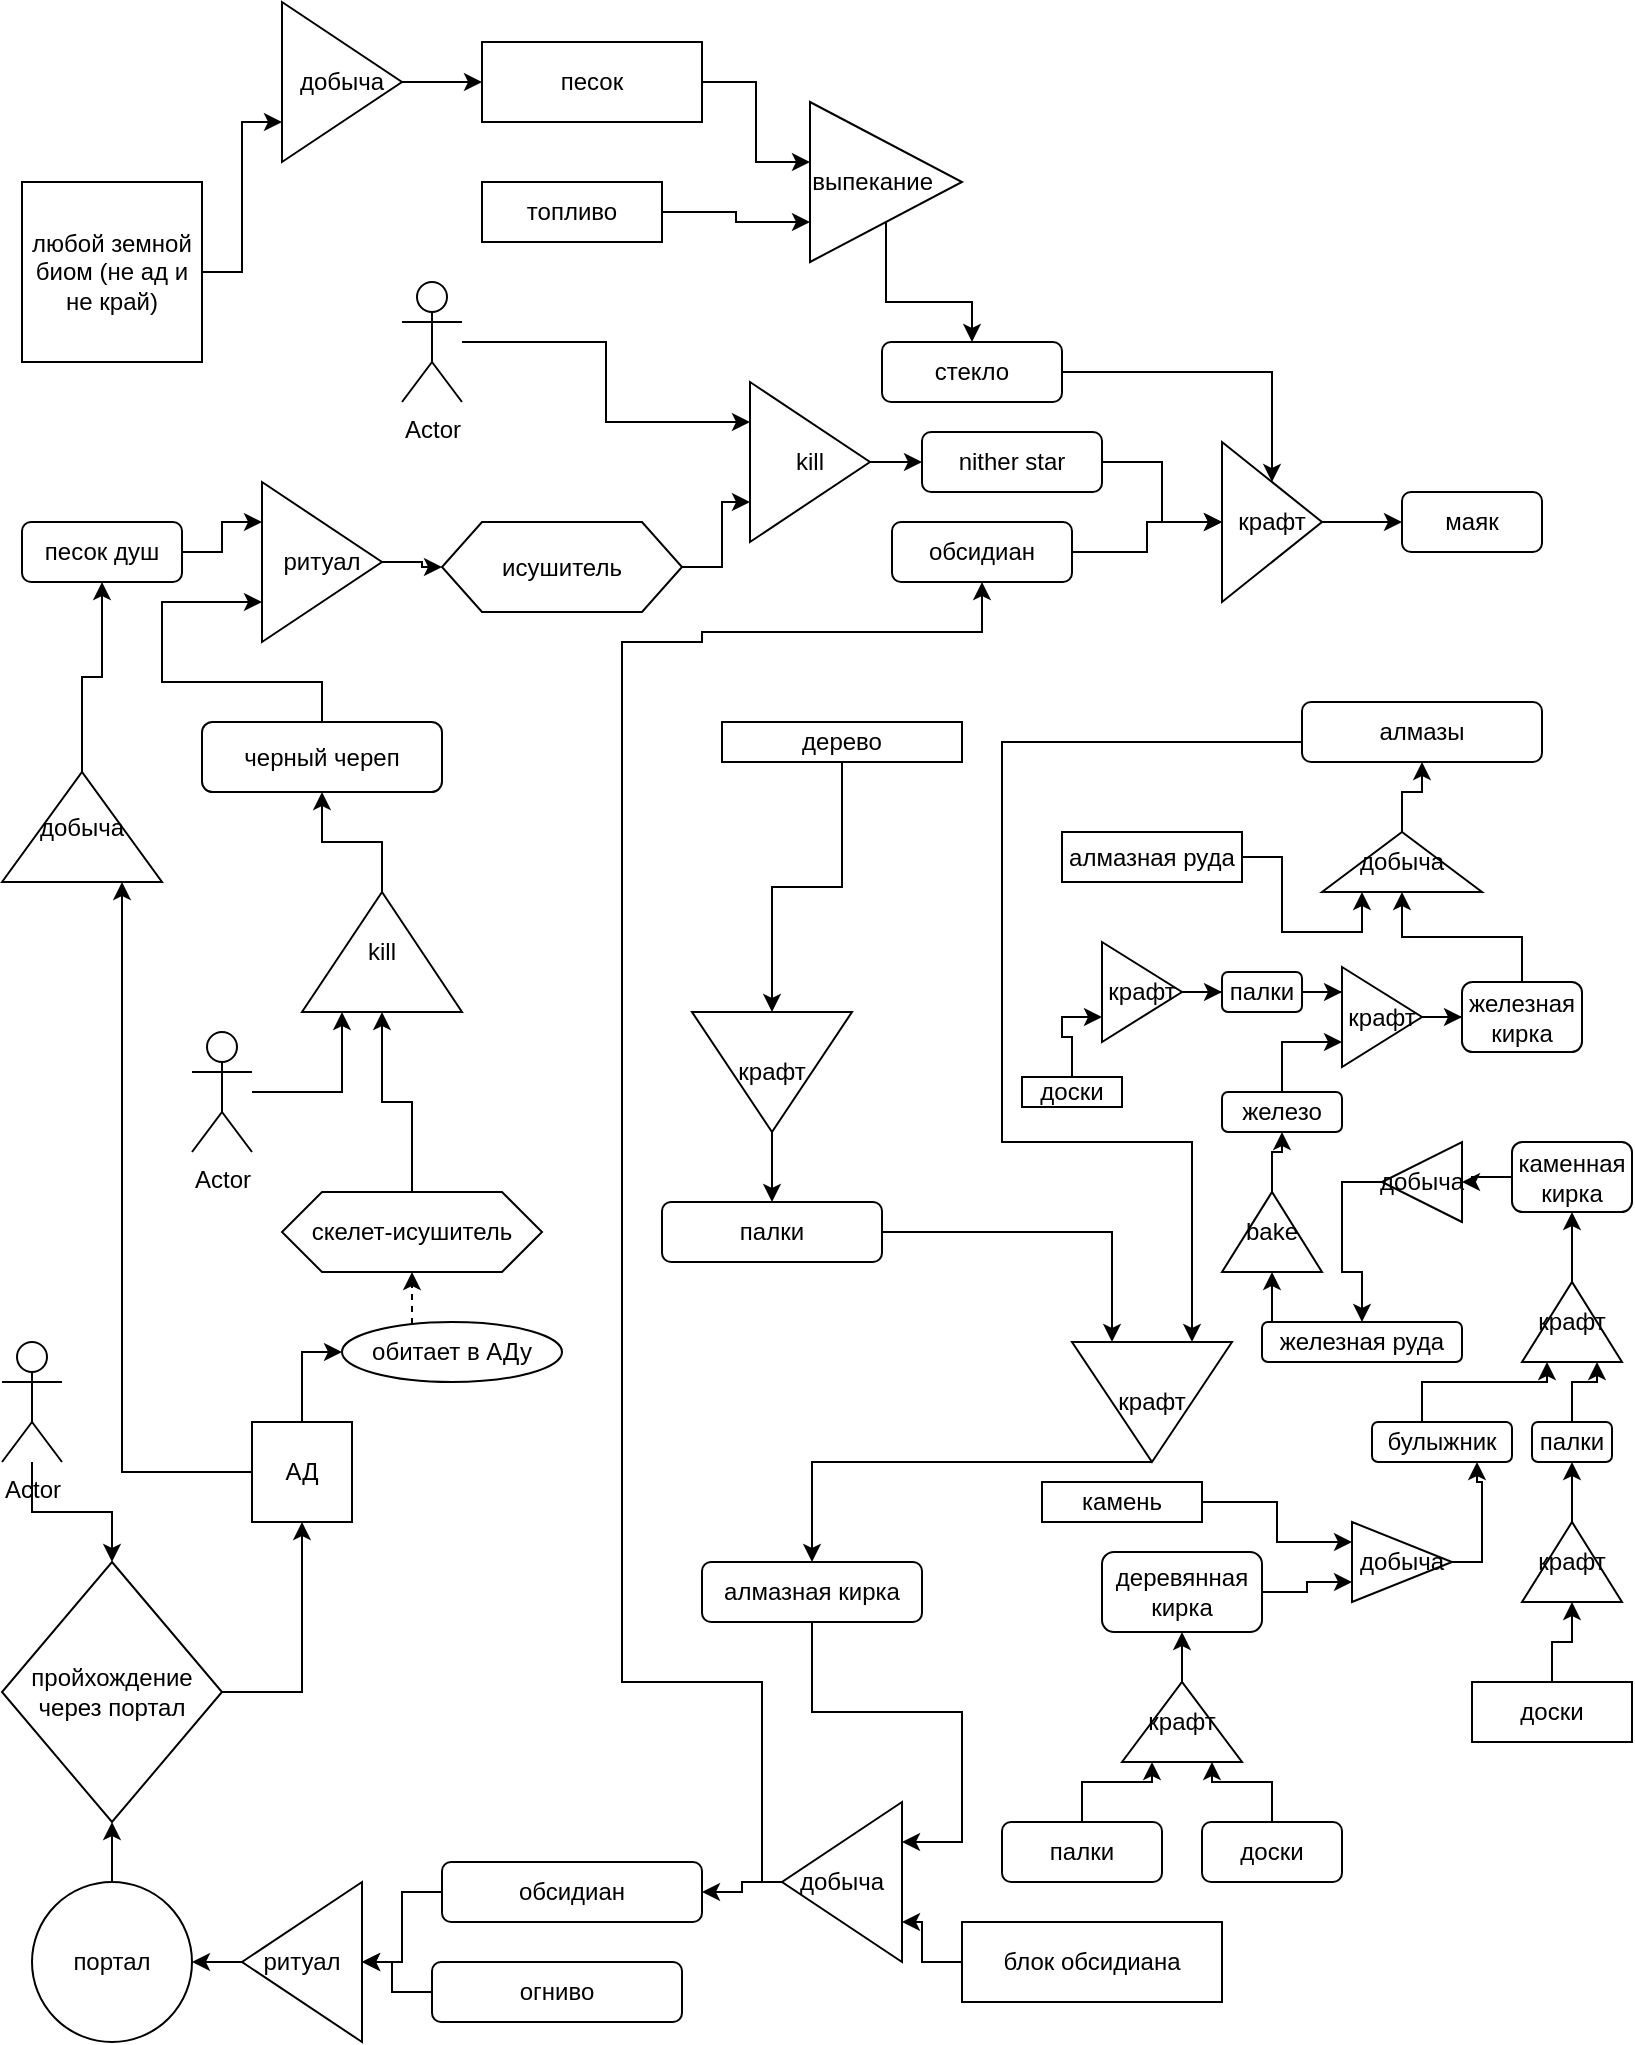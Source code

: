 <mxfile version="20.4.0" type="gitlab">
  <diagram id="xw0xPURF_AsxtJQ--ScD" name="Page-1">
    <mxGraphModel dx="1102" dy="628" grid="1" gridSize="10" guides="1" tooltips="1" connect="1" arrows="1" fold="1" page="1" pageScale="1" pageWidth="827" pageHeight="1169" math="0" shadow="0">
      <root>
        <mxCell id="0" />
        <mxCell id="1" parent="0" />
        <mxCell id="RQPfIWT2WccuBX4CPapm-1" value="маяк" style="rounded=1;whiteSpace=wrap;html=1;" vertex="1" parent="1">
          <mxGeometry x="710" y="255" width="70" height="30" as="geometry" />
        </mxCell>
        <mxCell id="RQPfIWT2WccuBX4CPapm-6" style="edgeStyle=orthogonalEdgeStyle;rounded=0;orthogonalLoop=1;jettySize=auto;html=1;" edge="1" parent="1" source="RQPfIWT2WccuBX4CPapm-2" target="RQPfIWT2WccuBX4CPapm-5">
          <mxGeometry relative="1" as="geometry" />
        </mxCell>
        <mxCell id="RQPfIWT2WccuBX4CPapm-2" value="стекло" style="rounded=1;whiteSpace=wrap;html=1;" vertex="1" parent="1">
          <mxGeometry x="450" y="180" width="90" height="30" as="geometry" />
        </mxCell>
        <mxCell id="RQPfIWT2WccuBX4CPapm-7" style="edgeStyle=orthogonalEdgeStyle;rounded=0;orthogonalLoop=1;jettySize=auto;html=1;" edge="1" parent="1" source="RQPfIWT2WccuBX4CPapm-3" target="RQPfIWT2WccuBX4CPapm-5">
          <mxGeometry relative="1" as="geometry">
            <mxPoint x="610" y="275" as="targetPoint" />
          </mxGeometry>
        </mxCell>
        <mxCell id="RQPfIWT2WccuBX4CPapm-3" value="nither star" style="rounded=1;whiteSpace=wrap;html=1;" vertex="1" parent="1">
          <mxGeometry x="470" y="225" width="90" height="30" as="geometry" />
        </mxCell>
        <mxCell id="RQPfIWT2WccuBX4CPapm-8" style="edgeStyle=orthogonalEdgeStyle;rounded=0;orthogonalLoop=1;jettySize=auto;html=1;" edge="1" parent="1" source="RQPfIWT2WccuBX4CPapm-4" target="RQPfIWT2WccuBX4CPapm-5">
          <mxGeometry relative="1" as="geometry" />
        </mxCell>
        <mxCell id="RQPfIWT2WccuBX4CPapm-4" value="обсидиан" style="rounded=1;whiteSpace=wrap;html=1;" vertex="1" parent="1">
          <mxGeometry x="455" y="270" width="90" height="30" as="geometry" />
        </mxCell>
        <mxCell id="RQPfIWT2WccuBX4CPapm-10" style="edgeStyle=orthogonalEdgeStyle;rounded=0;orthogonalLoop=1;jettySize=auto;html=1;" edge="1" parent="1" source="RQPfIWT2WccuBX4CPapm-5" target="RQPfIWT2WccuBX4CPapm-1">
          <mxGeometry relative="1" as="geometry" />
        </mxCell>
        <mxCell id="RQPfIWT2WccuBX4CPapm-5" value="крафт" style="triangle;whiteSpace=wrap;html=1;" vertex="1" parent="1">
          <mxGeometry x="620" y="230" width="50" height="80" as="geometry" />
        </mxCell>
        <mxCell id="RQPfIWT2WccuBX4CPapm-13" style="edgeStyle=orthogonalEdgeStyle;rounded=0;orthogonalLoop=1;jettySize=auto;html=1;" edge="1" parent="1" source="RQPfIWT2WccuBX4CPapm-11" target="RQPfIWT2WccuBX4CPapm-2">
          <mxGeometry relative="1" as="geometry" />
        </mxCell>
        <mxCell id="RQPfIWT2WccuBX4CPapm-11" value="выпекание &amp;nbsp; &amp;nbsp; " style="triangle;whiteSpace=wrap;html=1;" vertex="1" parent="1">
          <mxGeometry x="414" y="60" width="76" height="80" as="geometry" />
        </mxCell>
        <mxCell id="RQPfIWT2WccuBX4CPapm-14" style="edgeStyle=orthogonalEdgeStyle;rounded=0;orthogonalLoop=1;jettySize=auto;html=1;" edge="1" parent="1" source="RQPfIWT2WccuBX4CPapm-12" target="RQPfIWT2WccuBX4CPapm-11">
          <mxGeometry relative="1" as="geometry">
            <mxPoint x="410" y="90" as="targetPoint" />
            <Array as="points">
              <mxPoint x="387" y="50" />
              <mxPoint x="387" y="90" />
            </Array>
          </mxGeometry>
        </mxCell>
        <mxCell id="RQPfIWT2WccuBX4CPapm-12" value="песок" style="rounded=0;whiteSpace=wrap;html=1;" vertex="1" parent="1">
          <mxGeometry x="250" y="30" width="110" height="40" as="geometry" />
        </mxCell>
        <mxCell id="RQPfIWT2WccuBX4CPapm-16" style="edgeStyle=orthogonalEdgeStyle;rounded=0;orthogonalLoop=1;jettySize=auto;html=1;entryX=0;entryY=0.75;entryDx=0;entryDy=0;" edge="1" parent="1" source="RQPfIWT2WccuBX4CPapm-15" target="RQPfIWT2WccuBX4CPapm-11">
          <mxGeometry relative="1" as="geometry">
            <mxPoint x="400" y="120" as="targetPoint" />
          </mxGeometry>
        </mxCell>
        <mxCell id="RQPfIWT2WccuBX4CPapm-15" value="топливо" style="rounded=0;whiteSpace=wrap;html=1;" vertex="1" parent="1">
          <mxGeometry x="250" y="100" width="90" height="30" as="geometry" />
        </mxCell>
        <mxCell id="RQPfIWT2WccuBX4CPapm-18" style="edgeStyle=orthogonalEdgeStyle;rounded=0;orthogonalLoop=1;jettySize=auto;html=1;exitX=1;exitY=0.5;exitDx=0;exitDy=0;" edge="1" parent="1" source="RQPfIWT2WccuBX4CPapm-17" target="RQPfIWT2WccuBX4CPapm-3">
          <mxGeometry relative="1" as="geometry" />
        </mxCell>
        <mxCell id="RQPfIWT2WccuBX4CPapm-17" value="kill" style="triangle;whiteSpace=wrap;html=1;" vertex="1" parent="1">
          <mxGeometry x="384" y="200" width="60" height="80" as="geometry" />
        </mxCell>
        <mxCell id="RQPfIWT2WccuBX4CPapm-33" style="edgeStyle=orthogonalEdgeStyle;rounded=0;orthogonalLoop=1;jettySize=auto;html=1;entryX=0;entryY=0.75;entryDx=0;entryDy=0;" edge="1" parent="1" source="RQPfIWT2WccuBX4CPapm-20" target="RQPfIWT2WccuBX4CPapm-17">
          <mxGeometry relative="1" as="geometry" />
        </mxCell>
        <mxCell id="RQPfIWT2WccuBX4CPapm-20" value="исушитель" style="shape=hexagon;perimeter=hexagonPerimeter2;whiteSpace=wrap;html=1;fixedSize=1;" vertex="1" parent="1">
          <mxGeometry x="230" y="270" width="120" height="45" as="geometry" />
        </mxCell>
        <mxCell id="RQPfIWT2WccuBX4CPapm-32" style="edgeStyle=orthogonalEdgeStyle;rounded=0;orthogonalLoop=1;jettySize=auto;html=1;entryX=0;entryY=0.25;entryDx=0;entryDy=0;" edge="1" parent="1" source="RQPfIWT2WccuBX4CPapm-23" target="RQPfIWT2WccuBX4CPapm-17">
          <mxGeometry relative="1" as="geometry" />
        </mxCell>
        <mxCell id="RQPfIWT2WccuBX4CPapm-23" value="Actor" style="shape=umlActor;verticalLabelPosition=bottom;verticalAlign=top;html=1;outlineConnect=0;" vertex="1" parent="1">
          <mxGeometry x="210" y="150" width="30" height="60" as="geometry" />
        </mxCell>
        <mxCell id="RQPfIWT2WccuBX4CPapm-28" style="edgeStyle=orthogonalEdgeStyle;rounded=0;orthogonalLoop=1;jettySize=auto;html=1;" edge="1" parent="1" source="RQPfIWT2WccuBX4CPapm-27" target="RQPfIWT2WccuBX4CPapm-20">
          <mxGeometry relative="1" as="geometry" />
        </mxCell>
        <mxCell id="RQPfIWT2WccuBX4CPapm-27" value="ритуал" style="triangle;whiteSpace=wrap;html=1;direction=east;" vertex="1" parent="1">
          <mxGeometry x="140" y="250" width="60" height="80" as="geometry" />
        </mxCell>
        <mxCell id="RQPfIWT2WccuBX4CPapm-36" style="edgeStyle=orthogonalEdgeStyle;rounded=0;orthogonalLoop=1;jettySize=auto;html=1;entryX=0;entryY=0.75;entryDx=0;entryDy=0;" edge="1" parent="1" source="RQPfIWT2WccuBX4CPapm-29" target="RQPfIWT2WccuBX4CPapm-27">
          <mxGeometry relative="1" as="geometry" />
        </mxCell>
        <mxCell id="RQPfIWT2WccuBX4CPapm-29" value="черный череп" style="rounded=1;whiteSpace=wrap;html=1;" vertex="1" parent="1">
          <mxGeometry x="110" y="370" width="120" height="35" as="geometry" />
        </mxCell>
        <mxCell id="RQPfIWT2WccuBX4CPapm-35" style="edgeStyle=orthogonalEdgeStyle;rounded=0;orthogonalLoop=1;jettySize=auto;html=1;entryX=0;entryY=0.25;entryDx=0;entryDy=0;" edge="1" parent="1" source="RQPfIWT2WccuBX4CPapm-30" target="RQPfIWT2WccuBX4CPapm-27">
          <mxGeometry relative="1" as="geometry" />
        </mxCell>
        <mxCell id="RQPfIWT2WccuBX4CPapm-30" value="песок душ" style="rounded=1;whiteSpace=wrap;html=1;" vertex="1" parent="1">
          <mxGeometry x="20" y="270" width="80" height="30" as="geometry" />
        </mxCell>
        <mxCell id="RQPfIWT2WccuBX4CPapm-39" style="edgeStyle=orthogonalEdgeStyle;rounded=0;orthogonalLoop=1;jettySize=auto;html=1;entryX=0.5;entryY=1;entryDx=0;entryDy=0;" edge="1" parent="1" source="RQPfIWT2WccuBX4CPapm-38" target="RQPfIWT2WccuBX4CPapm-30">
          <mxGeometry relative="1" as="geometry" />
        </mxCell>
        <mxCell id="RQPfIWT2WccuBX4CPapm-38" value="добыча" style="triangle;whiteSpace=wrap;html=1;direction=north;" vertex="1" parent="1">
          <mxGeometry x="10" y="395" width="80" height="55" as="geometry" />
        </mxCell>
        <mxCell id="RQPfIWT2WccuBX4CPapm-41" style="edgeStyle=orthogonalEdgeStyle;rounded=0;orthogonalLoop=1;jettySize=auto;html=1;entryX=0;entryY=0.75;entryDx=0;entryDy=0;" edge="1" parent="1" source="RQPfIWT2WccuBX4CPapm-40" target="RQPfIWT2WccuBX4CPapm-38">
          <mxGeometry relative="1" as="geometry" />
        </mxCell>
        <mxCell id="RQPfIWT2WccuBX4CPapm-57" style="edgeStyle=orthogonalEdgeStyle;rounded=0;orthogonalLoop=1;jettySize=auto;html=1;entryX=0;entryY=0.5;entryDx=0;entryDy=0;" edge="1" parent="1" source="RQPfIWT2WccuBX4CPapm-40" target="RQPfIWT2WccuBX4CPapm-54">
          <mxGeometry relative="1" as="geometry" />
        </mxCell>
        <mxCell id="RQPfIWT2WccuBX4CPapm-40" value="АД" style="whiteSpace=wrap;html=1;aspect=fixed;" vertex="1" parent="1">
          <mxGeometry x="135" y="720" width="50" height="50" as="geometry" />
        </mxCell>
        <mxCell id="RQPfIWT2WccuBX4CPapm-43" style="edgeStyle=orthogonalEdgeStyle;rounded=0;orthogonalLoop=1;jettySize=auto;html=1;" edge="1" parent="1" source="RQPfIWT2WccuBX4CPapm-42" target="RQPfIWT2WccuBX4CPapm-12">
          <mxGeometry relative="1" as="geometry" />
        </mxCell>
        <mxCell id="RQPfIWT2WccuBX4CPapm-42" value="добыча" style="triangle;whiteSpace=wrap;html=1;" vertex="1" parent="1">
          <mxGeometry x="150" y="10" width="60" height="80" as="geometry" />
        </mxCell>
        <mxCell id="RQPfIWT2WccuBX4CPapm-45" style="edgeStyle=orthogonalEdgeStyle;rounded=0;orthogonalLoop=1;jettySize=auto;html=1;entryX=0;entryY=0.75;entryDx=0;entryDy=0;" edge="1" parent="1" source="RQPfIWT2WccuBX4CPapm-44" target="RQPfIWT2WccuBX4CPapm-42">
          <mxGeometry relative="1" as="geometry" />
        </mxCell>
        <mxCell id="RQPfIWT2WccuBX4CPapm-44" value="любой земной биом (не ад и не край)" style="whiteSpace=wrap;html=1;aspect=fixed;" vertex="1" parent="1">
          <mxGeometry x="20" y="100" width="90" height="90" as="geometry" />
        </mxCell>
        <mxCell id="RQPfIWT2WccuBX4CPapm-48" style="edgeStyle=orthogonalEdgeStyle;rounded=0;orthogonalLoop=1;jettySize=auto;html=1;" edge="1" parent="1" source="RQPfIWT2WccuBX4CPapm-47" target="RQPfIWT2WccuBX4CPapm-29">
          <mxGeometry relative="1" as="geometry" />
        </mxCell>
        <mxCell id="RQPfIWT2WccuBX4CPapm-47" value="kill" style="triangle;whiteSpace=wrap;html=1;direction=north;" vertex="1" parent="1">
          <mxGeometry x="160" y="455" width="80" height="60" as="geometry" />
        </mxCell>
        <mxCell id="RQPfIWT2WccuBX4CPapm-52" style="edgeStyle=orthogonalEdgeStyle;rounded=0;orthogonalLoop=1;jettySize=auto;html=1;" edge="1" parent="1" source="RQPfIWT2WccuBX4CPapm-50" target="RQPfIWT2WccuBX4CPapm-47">
          <mxGeometry relative="1" as="geometry" />
        </mxCell>
        <mxCell id="RQPfIWT2WccuBX4CPapm-50" value="скелет-исушитель" style="shape=hexagon;perimeter=hexagonPerimeter2;whiteSpace=wrap;html=1;fixedSize=1;" vertex="1" parent="1">
          <mxGeometry x="150" y="605" width="130" height="40" as="geometry" />
        </mxCell>
        <mxCell id="RQPfIWT2WccuBX4CPapm-100" style="edgeStyle=orthogonalEdgeStyle;rounded=0;orthogonalLoop=1;jettySize=auto;html=1;entryX=0;entryY=0.25;entryDx=0;entryDy=0;" edge="1" parent="1" source="RQPfIWT2WccuBX4CPapm-51" target="RQPfIWT2WccuBX4CPapm-47">
          <mxGeometry relative="1" as="geometry" />
        </mxCell>
        <mxCell id="RQPfIWT2WccuBX4CPapm-51" value="Actor" style="shape=umlActor;verticalLabelPosition=bottom;verticalAlign=top;html=1;outlineConnect=0;" vertex="1" parent="1">
          <mxGeometry x="105" y="525" width="30" height="60" as="geometry" />
        </mxCell>
        <mxCell id="RQPfIWT2WccuBX4CPapm-99" style="edgeStyle=orthogonalEdgeStyle;rounded=0;orthogonalLoop=1;jettySize=auto;html=1;entryX=0.5;entryY=1;entryDx=0;entryDy=0;dashed=1;" edge="1" parent="1" source="RQPfIWT2WccuBX4CPapm-54" target="RQPfIWT2WccuBX4CPapm-50">
          <mxGeometry relative="1" as="geometry">
            <Array as="points">
              <mxPoint x="215" y="660" />
              <mxPoint x="215" y="660" />
            </Array>
          </mxGeometry>
        </mxCell>
        <mxCell id="RQPfIWT2WccuBX4CPapm-54" value="обитает в АДу" style="ellipse;whiteSpace=wrap;html=1;" vertex="1" parent="1">
          <mxGeometry x="180" y="670" width="110" height="30" as="geometry" />
        </mxCell>
        <mxCell id="RQPfIWT2WccuBX4CPapm-59" style="edgeStyle=orthogonalEdgeStyle;rounded=0;orthogonalLoop=1;jettySize=auto;html=1;" edge="1" parent="1" source="RQPfIWT2WccuBX4CPapm-58" target="RQPfIWT2WccuBX4CPapm-40">
          <mxGeometry relative="1" as="geometry" />
        </mxCell>
        <mxCell id="RQPfIWT2WccuBX4CPapm-58" value="пройхождение через портал" style="rhombus;whiteSpace=wrap;html=1;" vertex="1" parent="1">
          <mxGeometry x="10" y="790" width="110" height="130" as="geometry" />
        </mxCell>
        <mxCell id="RQPfIWT2WccuBX4CPapm-63" style="edgeStyle=orthogonalEdgeStyle;rounded=0;orthogonalLoop=1;jettySize=auto;html=1;" edge="1" parent="1" source="RQPfIWT2WccuBX4CPapm-60" target="RQPfIWT2WccuBX4CPapm-58">
          <mxGeometry relative="1" as="geometry" />
        </mxCell>
        <mxCell id="RQPfIWT2WccuBX4CPapm-60" value="портал" style="ellipse;whiteSpace=wrap;html=1;aspect=fixed;" vertex="1" parent="1">
          <mxGeometry x="25" y="950" width="80" height="80" as="geometry" />
        </mxCell>
        <mxCell id="RQPfIWT2WccuBX4CPapm-62" style="edgeStyle=orthogonalEdgeStyle;rounded=0;orthogonalLoop=1;jettySize=auto;html=1;" edge="1" parent="1" source="RQPfIWT2WccuBX4CPapm-61" target="RQPfIWT2WccuBX4CPapm-58">
          <mxGeometry relative="1" as="geometry" />
        </mxCell>
        <mxCell id="RQPfIWT2WccuBX4CPapm-61" value="Actor" style="shape=umlActor;verticalLabelPosition=bottom;verticalAlign=top;html=1;outlineConnect=0;" vertex="1" parent="1">
          <mxGeometry x="10" y="680" width="30" height="60" as="geometry" />
        </mxCell>
        <mxCell id="RQPfIWT2WccuBX4CPapm-65" style="edgeStyle=orthogonalEdgeStyle;rounded=0;orthogonalLoop=1;jettySize=auto;html=1;" edge="1" parent="1" source="RQPfIWT2WccuBX4CPapm-64" target="RQPfIWT2WccuBX4CPapm-60">
          <mxGeometry relative="1" as="geometry" />
        </mxCell>
        <mxCell id="RQPfIWT2WccuBX4CPapm-64" value="ритуал" style="triangle;whiteSpace=wrap;html=1;direction=west;" vertex="1" parent="1">
          <mxGeometry x="130" y="950" width="60" height="80" as="geometry" />
        </mxCell>
        <mxCell id="RQPfIWT2WccuBX4CPapm-69" style="edgeStyle=orthogonalEdgeStyle;rounded=0;orthogonalLoop=1;jettySize=auto;html=1;exitX=0;exitY=0.5;exitDx=0;exitDy=0;" edge="1" parent="1" source="RQPfIWT2WccuBX4CPapm-66" target="RQPfIWT2WccuBX4CPapm-64">
          <mxGeometry relative="1" as="geometry" />
        </mxCell>
        <mxCell id="RQPfIWT2WccuBX4CPapm-66" value="обсидиан" style="rounded=1;whiteSpace=wrap;html=1;" vertex="1" parent="1">
          <mxGeometry x="230" y="940" width="130" height="30" as="geometry" />
        </mxCell>
        <mxCell id="RQPfIWT2WccuBX4CPapm-70" style="edgeStyle=orthogonalEdgeStyle;rounded=0;orthogonalLoop=1;jettySize=auto;html=1;" edge="1" parent="1" source="RQPfIWT2WccuBX4CPapm-68" target="RQPfIWT2WccuBX4CPapm-64">
          <mxGeometry relative="1" as="geometry" />
        </mxCell>
        <mxCell id="RQPfIWT2WccuBX4CPapm-68" value="огниво" style="rounded=1;whiteSpace=wrap;html=1;" vertex="1" parent="1">
          <mxGeometry x="225" y="990" width="125" height="30" as="geometry" />
        </mxCell>
        <mxCell id="RQPfIWT2WccuBX4CPapm-72" style="edgeStyle=orthogonalEdgeStyle;rounded=0;orthogonalLoop=1;jettySize=auto;html=1;" edge="1" parent="1" source="RQPfIWT2WccuBX4CPapm-71" target="RQPfIWT2WccuBX4CPapm-66">
          <mxGeometry relative="1" as="geometry" />
        </mxCell>
        <mxCell id="RQPfIWT2WccuBX4CPapm-101" style="edgeStyle=orthogonalEdgeStyle;rounded=0;orthogonalLoop=1;jettySize=auto;html=1;" edge="1" parent="1" source="RQPfIWT2WccuBX4CPapm-71" target="RQPfIWT2WccuBX4CPapm-4">
          <mxGeometry relative="1" as="geometry">
            <mxPoint x="360" y="640" as="targetPoint" />
            <Array as="points">
              <mxPoint x="390" y="950" />
              <mxPoint x="390" y="850" />
              <mxPoint x="320" y="850" />
              <mxPoint x="320" y="330" />
              <mxPoint x="360" y="330" />
              <mxPoint x="360" y="325" />
              <mxPoint x="500" y="325" />
            </Array>
          </mxGeometry>
        </mxCell>
        <mxCell id="RQPfIWT2WccuBX4CPapm-71" value="добыча" style="triangle;whiteSpace=wrap;html=1;direction=west;" vertex="1" parent="1">
          <mxGeometry x="400" y="910" width="60" height="80" as="geometry" />
        </mxCell>
        <mxCell id="RQPfIWT2WccuBX4CPapm-74" style="edgeStyle=orthogonalEdgeStyle;rounded=0;orthogonalLoop=1;jettySize=auto;html=1;entryX=0;entryY=0.75;entryDx=0;entryDy=0;" edge="1" parent="1" source="RQPfIWT2WccuBX4CPapm-73" target="RQPfIWT2WccuBX4CPapm-71">
          <mxGeometry relative="1" as="geometry" />
        </mxCell>
        <mxCell id="RQPfIWT2WccuBX4CPapm-73" value="алмазная кирка" style="rounded=1;whiteSpace=wrap;html=1;" vertex="1" parent="1">
          <mxGeometry x="360" y="790" width="110" height="30" as="geometry" />
        </mxCell>
        <mxCell id="RQPfIWT2WccuBX4CPapm-77" style="edgeStyle=orthogonalEdgeStyle;rounded=0;orthogonalLoop=1;jettySize=auto;html=1;entryX=0;entryY=0.25;entryDx=0;entryDy=0;" edge="1" parent="1" source="RQPfIWT2WccuBX4CPapm-76" target="RQPfIWT2WccuBX4CPapm-71">
          <mxGeometry relative="1" as="geometry" />
        </mxCell>
        <mxCell id="RQPfIWT2WccuBX4CPapm-76" value="блок обсидиана" style="rounded=0;whiteSpace=wrap;html=1;" vertex="1" parent="1">
          <mxGeometry x="490" y="970" width="130" height="40" as="geometry" />
        </mxCell>
        <mxCell id="RQPfIWT2WccuBX4CPapm-80" style="edgeStyle=orthogonalEdgeStyle;rounded=0;orthogonalLoop=1;jettySize=auto;html=1;entryX=0.5;entryY=0;entryDx=0;entryDy=0;" edge="1" parent="1" source="RQPfIWT2WccuBX4CPapm-79" target="RQPfIWT2WccuBX4CPapm-73">
          <mxGeometry relative="1" as="geometry">
            <Array as="points">
              <mxPoint x="415" y="740" />
            </Array>
          </mxGeometry>
        </mxCell>
        <mxCell id="RQPfIWT2WccuBX4CPapm-79" value="крафт" style="triangle;whiteSpace=wrap;html=1;direction=south;" vertex="1" parent="1">
          <mxGeometry x="545" y="680" width="80" height="60" as="geometry" />
        </mxCell>
        <mxCell id="RQPfIWT2WccuBX4CPapm-82" style="edgeStyle=orthogonalEdgeStyle;rounded=0;orthogonalLoop=1;jettySize=auto;html=1;entryX=0;entryY=0.75;entryDx=0;entryDy=0;" edge="1" parent="1" source="RQPfIWT2WccuBX4CPapm-81" target="RQPfIWT2WccuBX4CPapm-79">
          <mxGeometry relative="1" as="geometry" />
        </mxCell>
        <mxCell id="RQPfIWT2WccuBX4CPapm-81" value="палки" style="rounded=1;whiteSpace=wrap;html=1;" vertex="1" parent="1">
          <mxGeometry x="340" y="610" width="110" height="30" as="geometry" />
        </mxCell>
        <mxCell id="RQPfIWT2WccuBX4CPapm-90" style="edgeStyle=orthogonalEdgeStyle;rounded=0;orthogonalLoop=1;jettySize=auto;html=1;entryX=0;entryY=0.25;entryDx=0;entryDy=0;" edge="1" parent="1" source="RQPfIWT2WccuBX4CPapm-84" target="RQPfIWT2WccuBX4CPapm-79">
          <mxGeometry relative="1" as="geometry">
            <Array as="points">
              <mxPoint x="720" y="380" />
              <mxPoint x="510" y="380" />
              <mxPoint x="510" y="580" />
              <mxPoint x="605" y="580" />
            </Array>
          </mxGeometry>
        </mxCell>
        <mxCell id="RQPfIWT2WccuBX4CPapm-84" value="алмазы" style="rounded=1;whiteSpace=wrap;html=1;" vertex="1" parent="1">
          <mxGeometry x="660" y="360" width="120" height="30" as="geometry" />
        </mxCell>
        <mxCell id="RQPfIWT2WccuBX4CPapm-86" value="" style="edgeStyle=orthogonalEdgeStyle;rounded=0;orthogonalLoop=1;jettySize=auto;html=1;" edge="1" parent="1" source="RQPfIWT2WccuBX4CPapm-85" target="RQPfIWT2WccuBX4CPapm-81">
          <mxGeometry relative="1" as="geometry" />
        </mxCell>
        <mxCell id="RQPfIWT2WccuBX4CPapm-85" value="крафт" style="triangle;whiteSpace=wrap;html=1;direction=south;" vertex="1" parent="1">
          <mxGeometry x="355" y="515" width="80" height="60" as="geometry" />
        </mxCell>
        <mxCell id="RQPfIWT2WccuBX4CPapm-102" style="edgeStyle=orthogonalEdgeStyle;rounded=0;orthogonalLoop=1;jettySize=auto;html=1;" edge="1" parent="1" source="RQPfIWT2WccuBX4CPapm-87" target="RQPfIWT2WccuBX4CPapm-85">
          <mxGeometry relative="1" as="geometry" />
        </mxCell>
        <mxCell id="RQPfIWT2WccuBX4CPapm-87" value="&lt;div&gt;дерево&lt;/div&gt;" style="rounded=0;whiteSpace=wrap;html=1;" vertex="1" parent="1">
          <mxGeometry x="370" y="370" width="120" height="20" as="geometry" />
        </mxCell>
        <mxCell id="RQPfIWT2WccuBX4CPapm-93" value="" style="edgeStyle=orthogonalEdgeStyle;rounded=0;orthogonalLoop=1;jettySize=auto;html=1;" edge="1" parent="1" source="RQPfIWT2WccuBX4CPapm-92" target="RQPfIWT2WccuBX4CPapm-84">
          <mxGeometry relative="1" as="geometry" />
        </mxCell>
        <mxCell id="RQPfIWT2WccuBX4CPapm-92" value="добыча" style="triangle;whiteSpace=wrap;html=1;direction=north;" vertex="1" parent="1">
          <mxGeometry x="670" y="425" width="80" height="30" as="geometry" />
        </mxCell>
        <mxCell id="RQPfIWT2WccuBX4CPapm-95" style="edgeStyle=orthogonalEdgeStyle;rounded=0;orthogonalLoop=1;jettySize=auto;html=1;entryX=0;entryY=0.25;entryDx=0;entryDy=0;" edge="1" parent="1" source="RQPfIWT2WccuBX4CPapm-94" target="RQPfIWT2WccuBX4CPapm-92">
          <mxGeometry relative="1" as="geometry" />
        </mxCell>
        <mxCell id="RQPfIWT2WccuBX4CPapm-94" value="алмазная руда" style="rounded=0;whiteSpace=wrap;html=1;" vertex="1" parent="1">
          <mxGeometry x="540" y="425" width="90" height="25" as="geometry" />
        </mxCell>
        <mxCell id="RQPfIWT2WccuBX4CPapm-97" value="" style="edgeStyle=orthogonalEdgeStyle;rounded=0;orthogonalLoop=1;jettySize=auto;html=1;" edge="1" parent="1" source="RQPfIWT2WccuBX4CPapm-96" target="RQPfIWT2WccuBX4CPapm-92">
          <mxGeometry relative="1" as="geometry" />
        </mxCell>
        <mxCell id="RQPfIWT2WccuBX4CPapm-96" value="железная кирка" style="rounded=1;whiteSpace=wrap;html=1;" vertex="1" parent="1">
          <mxGeometry x="740" y="500" width="60" height="35" as="geometry" />
        </mxCell>
        <mxCell id="RQPfIWT2WccuBX4CPapm-107" value="" style="edgeStyle=orthogonalEdgeStyle;rounded=0;orthogonalLoop=1;jettySize=auto;html=1;entryX=0;entryY=0.25;entryDx=0;entryDy=0;" edge="1" parent="1" source="RQPfIWT2WccuBX4CPapm-104" target="RQPfIWT2WccuBX4CPapm-105">
          <mxGeometry relative="1" as="geometry" />
        </mxCell>
        <mxCell id="RQPfIWT2WccuBX4CPapm-104" value="палки" style="rounded=1;whiteSpace=wrap;html=1;" vertex="1" parent="1">
          <mxGeometry x="620" y="495" width="40" height="20" as="geometry" />
        </mxCell>
        <mxCell id="RQPfIWT2WccuBX4CPapm-106" value="" style="edgeStyle=orthogonalEdgeStyle;rounded=0;orthogonalLoop=1;jettySize=auto;html=1;" edge="1" parent="1" source="RQPfIWT2WccuBX4CPapm-105" target="RQPfIWT2WccuBX4CPapm-96">
          <mxGeometry relative="1" as="geometry" />
        </mxCell>
        <mxCell id="RQPfIWT2WccuBX4CPapm-105" value="крафт" style="triangle;whiteSpace=wrap;html=1;" vertex="1" parent="1">
          <mxGeometry x="680" y="492.5" width="40" height="50" as="geometry" />
        </mxCell>
        <mxCell id="RQPfIWT2WccuBX4CPapm-110" style="edgeStyle=orthogonalEdgeStyle;rounded=0;orthogonalLoop=1;jettySize=auto;html=1;entryX=0;entryY=0.5;entryDx=0;entryDy=0;" edge="1" parent="1" source="RQPfIWT2WccuBX4CPapm-108" target="RQPfIWT2WccuBX4CPapm-104">
          <mxGeometry relative="1" as="geometry" />
        </mxCell>
        <mxCell id="RQPfIWT2WccuBX4CPapm-108" value="крафт" style="triangle;whiteSpace=wrap;html=1;" vertex="1" parent="1">
          <mxGeometry x="560" y="480" width="40" height="50" as="geometry" />
        </mxCell>
        <mxCell id="RQPfIWT2WccuBX4CPapm-112" value="" style="edgeStyle=orthogonalEdgeStyle;rounded=0;orthogonalLoop=1;jettySize=auto;html=1;entryX=0;entryY=0.75;entryDx=0;entryDy=0;" edge="1" parent="1" source="RQPfIWT2WccuBX4CPapm-111" target="RQPfIWT2WccuBX4CPapm-108">
          <mxGeometry relative="1" as="geometry" />
        </mxCell>
        <mxCell id="RQPfIWT2WccuBX4CPapm-111" value="доски" style="rounded=0;whiteSpace=wrap;html=1;" vertex="1" parent="1">
          <mxGeometry x="520" y="547.5" width="50" height="15" as="geometry" />
        </mxCell>
        <mxCell id="RQPfIWT2WccuBX4CPapm-116" style="edgeStyle=orthogonalEdgeStyle;rounded=0;orthogonalLoop=1;jettySize=auto;html=1;entryX=0;entryY=0.75;entryDx=0;entryDy=0;" edge="1" parent="1" source="RQPfIWT2WccuBX4CPapm-115" target="RQPfIWT2WccuBX4CPapm-105">
          <mxGeometry relative="1" as="geometry" />
        </mxCell>
        <mxCell id="RQPfIWT2WccuBX4CPapm-115" value="железо" style="rounded=1;whiteSpace=wrap;html=1;" vertex="1" parent="1">
          <mxGeometry x="620" y="555" width="60" height="20" as="geometry" />
        </mxCell>
        <mxCell id="RQPfIWT2WccuBX4CPapm-118" value="" style="edgeStyle=orthogonalEdgeStyle;rounded=0;orthogonalLoop=1;jettySize=auto;html=1;" edge="1" parent="1" source="RQPfIWT2WccuBX4CPapm-117" target="RQPfIWT2WccuBX4CPapm-115">
          <mxGeometry relative="1" as="geometry" />
        </mxCell>
        <mxCell id="RQPfIWT2WccuBX4CPapm-117" value="bake" style="triangle;whiteSpace=wrap;html=1;direction=north;" vertex="1" parent="1">
          <mxGeometry x="620" y="605" width="50" height="40" as="geometry" />
        </mxCell>
        <mxCell id="RQPfIWT2WccuBX4CPapm-134" style="edgeStyle=orthogonalEdgeStyle;rounded=0;orthogonalLoop=1;jettySize=auto;html=1;entryX=0;entryY=0.5;entryDx=0;entryDy=0;" edge="1" parent="1" source="RQPfIWT2WccuBX4CPapm-119" target="RQPfIWT2WccuBX4CPapm-132">
          <mxGeometry relative="1" as="geometry" />
        </mxCell>
        <mxCell id="RQPfIWT2WccuBX4CPapm-119" value="каменная кирка" style="rounded=1;whiteSpace=wrap;html=1;" vertex="1" parent="1">
          <mxGeometry x="765" y="580" width="60" height="35" as="geometry" />
        </mxCell>
        <mxCell id="RQPfIWT2WccuBX4CPapm-128" style="edgeStyle=orthogonalEdgeStyle;rounded=0;orthogonalLoop=1;jettySize=auto;html=1;entryX=0;entryY=0.75;entryDx=0;entryDy=0;" edge="1" parent="1" source="RQPfIWT2WccuBX4CPapm-121" target="RQPfIWT2WccuBX4CPapm-123">
          <mxGeometry relative="1" as="geometry" />
        </mxCell>
        <mxCell id="RQPfIWT2WccuBX4CPapm-121" value="палки" style="rounded=1;whiteSpace=wrap;html=1;" vertex="1" parent="1">
          <mxGeometry x="775" y="720" width="40" height="20" as="geometry" />
        </mxCell>
        <mxCell id="RQPfIWT2WccuBX4CPapm-135" value="" style="edgeStyle=orthogonalEdgeStyle;rounded=0;orthogonalLoop=1;jettySize=auto;html=1;" edge="1" parent="1" source="RQPfIWT2WccuBX4CPapm-123" target="RQPfIWT2WccuBX4CPapm-119">
          <mxGeometry relative="1" as="geometry" />
        </mxCell>
        <mxCell id="RQPfIWT2WccuBX4CPapm-123" value="крафт" style="triangle;whiteSpace=wrap;html=1;direction=north;" vertex="1" parent="1">
          <mxGeometry x="770" y="650" width="50" height="40" as="geometry" />
        </mxCell>
        <mxCell id="RQPfIWT2WccuBX4CPapm-124" style="edgeStyle=orthogonalEdgeStyle;rounded=0;orthogonalLoop=1;jettySize=auto;html=1;entryX=0.5;entryY=1;entryDx=0;entryDy=0;" edge="1" parent="1" source="RQPfIWT2WccuBX4CPapm-125" target="RQPfIWT2WccuBX4CPapm-121">
          <mxGeometry relative="1" as="geometry" />
        </mxCell>
        <mxCell id="RQPfIWT2WccuBX4CPapm-125" value="крафт" style="triangle;whiteSpace=wrap;html=1;direction=north;" vertex="1" parent="1">
          <mxGeometry x="770" y="770" width="50" height="40" as="geometry" />
        </mxCell>
        <mxCell id="RQPfIWT2WccuBX4CPapm-138" style="edgeStyle=orthogonalEdgeStyle;rounded=0;orthogonalLoop=1;jettySize=auto;html=1;exitX=0.25;exitY=0;exitDx=0;exitDy=0;entryX=0;entryY=0.5;entryDx=0;entryDy=0;" edge="1" parent="1" source="RQPfIWT2WccuBX4CPapm-130" target="RQPfIWT2WccuBX4CPapm-117">
          <mxGeometry relative="1" as="geometry" />
        </mxCell>
        <mxCell id="RQPfIWT2WccuBX4CPapm-130" value="железная руда" style="rounded=1;whiteSpace=wrap;html=1;" vertex="1" parent="1">
          <mxGeometry x="640" y="670" width="100" height="20" as="geometry" />
        </mxCell>
        <mxCell id="RQPfIWT2WccuBX4CPapm-133" style="edgeStyle=orthogonalEdgeStyle;rounded=0;orthogonalLoop=1;jettySize=auto;html=1;entryX=0.5;entryY=0;entryDx=0;entryDy=0;exitX=1;exitY=0.5;exitDx=0;exitDy=0;" edge="1" parent="1" source="RQPfIWT2WccuBX4CPapm-132" target="RQPfIWT2WccuBX4CPapm-130">
          <mxGeometry relative="1" as="geometry" />
        </mxCell>
        <mxCell id="RQPfIWT2WccuBX4CPapm-132" value="добыча" style="triangle;whiteSpace=wrap;html=1;direction=west;" vertex="1" parent="1">
          <mxGeometry x="700" y="580" width="40" height="40" as="geometry" />
        </mxCell>
        <mxCell id="RQPfIWT2WccuBX4CPapm-137" value="" style="edgeStyle=orthogonalEdgeStyle;rounded=0;orthogonalLoop=1;jettySize=auto;html=1;" edge="1" parent="1" source="RQPfIWT2WccuBX4CPapm-136" target="RQPfIWT2WccuBX4CPapm-125">
          <mxGeometry relative="1" as="geometry" />
        </mxCell>
        <mxCell id="RQPfIWT2WccuBX4CPapm-136" value="доски" style="rounded=0;whiteSpace=wrap;html=1;" vertex="1" parent="1">
          <mxGeometry x="745" y="850" width="80" height="30" as="geometry" />
        </mxCell>
        <mxCell id="RQPfIWT2WccuBX4CPapm-140" style="edgeStyle=orthogonalEdgeStyle;rounded=0;orthogonalLoop=1;jettySize=auto;html=1;entryX=0;entryY=0.25;entryDx=0;entryDy=0;" edge="1" parent="1" source="RQPfIWT2WccuBX4CPapm-139" target="RQPfIWT2WccuBX4CPapm-123">
          <mxGeometry relative="1" as="geometry">
            <Array as="points">
              <mxPoint x="720" y="700" />
              <mxPoint x="783" y="700" />
            </Array>
          </mxGeometry>
        </mxCell>
        <mxCell id="RQPfIWT2WccuBX4CPapm-139" value="булыжник" style="rounded=1;whiteSpace=wrap;html=1;" vertex="1" parent="1">
          <mxGeometry x="695" y="720" width="70" height="20" as="geometry" />
        </mxCell>
        <mxCell id="RQPfIWT2WccuBX4CPapm-143" style="edgeStyle=orthogonalEdgeStyle;rounded=0;orthogonalLoop=1;jettySize=auto;html=1;entryX=0;entryY=0.25;entryDx=0;entryDy=0;" edge="1" parent="1" source="RQPfIWT2WccuBX4CPapm-141" target="RQPfIWT2WccuBX4CPapm-142">
          <mxGeometry relative="1" as="geometry" />
        </mxCell>
        <mxCell id="RQPfIWT2WccuBX4CPapm-141" value="камень" style="rounded=0;whiteSpace=wrap;html=1;" vertex="1" parent="1">
          <mxGeometry x="530" y="750" width="80" height="20" as="geometry" />
        </mxCell>
        <mxCell id="RQPfIWT2WccuBX4CPapm-144" style="edgeStyle=orthogonalEdgeStyle;rounded=0;orthogonalLoop=1;jettySize=auto;html=1;entryX=0.75;entryY=1;entryDx=0;entryDy=0;" edge="1" parent="1" source="RQPfIWT2WccuBX4CPapm-142" target="RQPfIWT2WccuBX4CPapm-139">
          <mxGeometry relative="1" as="geometry">
            <Array as="points">
              <mxPoint x="750" y="790" />
              <mxPoint x="750" y="750" />
              <mxPoint x="748" y="750" />
            </Array>
          </mxGeometry>
        </mxCell>
        <mxCell id="RQPfIWT2WccuBX4CPapm-142" value="добыча" style="triangle;whiteSpace=wrap;html=1;" vertex="1" parent="1">
          <mxGeometry x="685" y="770" width="50" height="40" as="geometry" />
        </mxCell>
        <mxCell id="RQPfIWT2WccuBX4CPapm-146" style="edgeStyle=orthogonalEdgeStyle;rounded=0;orthogonalLoop=1;jettySize=auto;html=1;entryX=0;entryY=0.75;entryDx=0;entryDy=0;" edge="1" parent="1" source="RQPfIWT2WccuBX4CPapm-145" target="RQPfIWT2WccuBX4CPapm-142">
          <mxGeometry relative="1" as="geometry" />
        </mxCell>
        <mxCell id="RQPfIWT2WccuBX4CPapm-145" value="деревянная кирка" style="rounded=1;whiteSpace=wrap;html=1;" vertex="1" parent="1">
          <mxGeometry x="560" y="785" width="80" height="40" as="geometry" />
        </mxCell>
        <mxCell id="RQPfIWT2WccuBX4CPapm-148" value="" style="edgeStyle=orthogonalEdgeStyle;rounded=0;orthogonalLoop=1;jettySize=auto;html=1;" edge="1" parent="1" source="RQPfIWT2WccuBX4CPapm-147" target="RQPfIWT2WccuBX4CPapm-145">
          <mxGeometry relative="1" as="geometry" />
        </mxCell>
        <mxCell id="RQPfIWT2WccuBX4CPapm-147" value="крафт" style="triangle;whiteSpace=wrap;html=1;direction=north;" vertex="1" parent="1">
          <mxGeometry x="570" y="850" width="60" height="40" as="geometry" />
        </mxCell>
        <mxCell id="RQPfIWT2WccuBX4CPapm-152" style="edgeStyle=orthogonalEdgeStyle;rounded=0;orthogonalLoop=1;jettySize=auto;html=1;entryX=0;entryY=0.25;entryDx=0;entryDy=0;" edge="1" parent="1" source="RQPfIWT2WccuBX4CPapm-149" target="RQPfIWT2WccuBX4CPapm-147">
          <mxGeometry relative="1" as="geometry" />
        </mxCell>
        <mxCell id="RQPfIWT2WccuBX4CPapm-149" value="палки" style="rounded=1;whiteSpace=wrap;html=1;" vertex="1" parent="1">
          <mxGeometry x="510" y="920" width="80" height="30" as="geometry" />
        </mxCell>
        <mxCell id="RQPfIWT2WccuBX4CPapm-153" style="edgeStyle=orthogonalEdgeStyle;rounded=0;orthogonalLoop=1;jettySize=auto;html=1;entryX=0;entryY=0.75;entryDx=0;entryDy=0;" edge="1" parent="1" source="RQPfIWT2WccuBX4CPapm-150" target="RQPfIWT2WccuBX4CPapm-147">
          <mxGeometry relative="1" as="geometry" />
        </mxCell>
        <mxCell id="RQPfIWT2WccuBX4CPapm-150" value="доски" style="rounded=1;whiteSpace=wrap;html=1;" vertex="1" parent="1">
          <mxGeometry x="610" y="920" width="70" height="30" as="geometry" />
        </mxCell>
      </root>
    </mxGraphModel>
  </diagram>
</mxfile>
